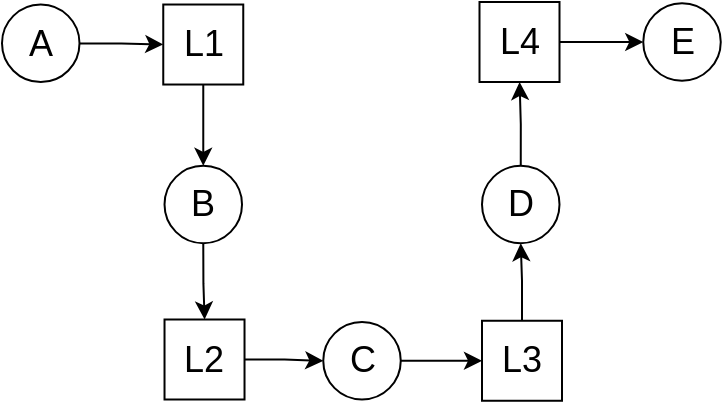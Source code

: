 <mxfile version="24.7.17">
  <diagram name="Page-1" id="N9sTalgaNJs5XKEDTspN">
    <mxGraphModel dx="789" dy="622" grid="1" gridSize="10" guides="1" tooltips="1" connect="1" arrows="1" fold="1" page="1" pageScale="1" pageWidth="1169" pageHeight="827" math="0" shadow="0">
      <root>
        <mxCell id="0" />
        <mxCell id="1" parent="0" />
        <mxCell id="Uw4GRh0StcFXyU0OGhcB-20" style="edgeStyle=orthogonalEdgeStyle;rounded=0;orthogonalLoop=1;jettySize=auto;html=1;entryX=0.5;entryY=0;entryDx=0;entryDy=0;" edge="1" parent="1" source="Uw4GRh0StcFXyU0OGhcB-2" target="Uw4GRh0StcFXyU0OGhcB-16">
          <mxGeometry relative="1" as="geometry" />
        </mxCell>
        <mxCell id="Uw4GRh0StcFXyU0OGhcB-2" value="&lt;font style=&quot;font-size: 18px;&quot;&gt;L1&lt;/font&gt;" style="whiteSpace=wrap;html=1;aspect=fixed;" vertex="1" parent="1">
          <mxGeometry x="400.63" y="281.26" width="40" height="40" as="geometry" />
        </mxCell>
        <mxCell id="Uw4GRh0StcFXyU0OGhcB-19" style="edgeStyle=orthogonalEdgeStyle;rounded=0;orthogonalLoop=1;jettySize=auto;html=1;entryX=0;entryY=0.5;entryDx=0;entryDy=0;" edge="1" parent="1" source="Uw4GRh0StcFXyU0OGhcB-7" target="Uw4GRh0StcFXyU0OGhcB-2">
          <mxGeometry relative="1" as="geometry" />
        </mxCell>
        <mxCell id="Uw4GRh0StcFXyU0OGhcB-7" value="&lt;font style=&quot;font-size: 18px;&quot;&gt;A&lt;/font&gt;" style="ellipse;whiteSpace=wrap;html=1;aspect=fixed;" vertex="1" parent="1">
          <mxGeometry x="320" y="281.26" width="38.75" height="38.75" as="geometry" />
        </mxCell>
        <mxCell id="Uw4GRh0StcFXyU0OGhcB-26" style="edgeStyle=orthogonalEdgeStyle;rounded=0;orthogonalLoop=1;jettySize=auto;html=1;" edge="1" parent="1" source="Uw4GRh0StcFXyU0OGhcB-11" target="Uw4GRh0StcFXyU0OGhcB-18">
          <mxGeometry relative="1" as="geometry" />
        </mxCell>
        <mxCell id="Uw4GRh0StcFXyU0OGhcB-11" value="&lt;font style=&quot;font-size: 18px;&quot;&gt;L4&lt;/font&gt;" style="whiteSpace=wrap;html=1;aspect=fixed;" vertex="1" parent="1">
          <mxGeometry x="558.75" y="280" width="40" height="40" as="geometry" />
        </mxCell>
        <mxCell id="Uw4GRh0StcFXyU0OGhcB-22" style="edgeStyle=orthogonalEdgeStyle;rounded=0;orthogonalLoop=1;jettySize=auto;html=1;" edge="1" parent="1" source="Uw4GRh0StcFXyU0OGhcB-12" target="Uw4GRh0StcFXyU0OGhcB-17">
          <mxGeometry relative="1" as="geometry" />
        </mxCell>
        <mxCell id="Uw4GRh0StcFXyU0OGhcB-12" value="&lt;font style=&quot;font-size: 18px;&quot;&gt;L2&lt;/font&gt;" style="whiteSpace=wrap;html=1;aspect=fixed;" vertex="1" parent="1">
          <mxGeometry x="401.26" y="438.75" width="40" height="40" as="geometry" />
        </mxCell>
        <mxCell id="Uw4GRh0StcFXyU0OGhcB-24" style="edgeStyle=orthogonalEdgeStyle;rounded=0;orthogonalLoop=1;jettySize=auto;html=1;" edge="1" parent="1" source="Uw4GRh0StcFXyU0OGhcB-13" target="Uw4GRh0StcFXyU0OGhcB-15">
          <mxGeometry relative="1" as="geometry" />
        </mxCell>
        <mxCell id="Uw4GRh0StcFXyU0OGhcB-13" value="&lt;font style=&quot;font-size: 18px;&quot;&gt;L3&lt;/font&gt;" style="whiteSpace=wrap;html=1;aspect=fixed;" vertex="1" parent="1">
          <mxGeometry x="560" y="439.38" width="40" height="40" as="geometry" />
        </mxCell>
        <mxCell id="Uw4GRh0StcFXyU0OGhcB-25" style="edgeStyle=orthogonalEdgeStyle;rounded=0;orthogonalLoop=1;jettySize=auto;html=1;" edge="1" parent="1" source="Uw4GRh0StcFXyU0OGhcB-15" target="Uw4GRh0StcFXyU0OGhcB-11">
          <mxGeometry relative="1" as="geometry" />
        </mxCell>
        <mxCell id="Uw4GRh0StcFXyU0OGhcB-15" value="&lt;font style=&quot;font-size: 18px;&quot;&gt;D&lt;/font&gt;" style="ellipse;whiteSpace=wrap;html=1;aspect=fixed;" vertex="1" parent="1">
          <mxGeometry x="560" y="361.88" width="38.75" height="38.75" as="geometry" />
        </mxCell>
        <mxCell id="Uw4GRh0StcFXyU0OGhcB-27" style="edgeStyle=orthogonalEdgeStyle;rounded=0;orthogonalLoop=1;jettySize=auto;html=1;" edge="1" parent="1" source="Uw4GRh0StcFXyU0OGhcB-16" target="Uw4GRh0StcFXyU0OGhcB-12">
          <mxGeometry relative="1" as="geometry" />
        </mxCell>
        <mxCell id="Uw4GRh0StcFXyU0OGhcB-16" value="&lt;font style=&quot;font-size: 18px;&quot;&gt;B&lt;/font&gt;" style="ellipse;whiteSpace=wrap;html=1;aspect=fixed;" vertex="1" parent="1">
          <mxGeometry x="401.26" y="361.88" width="38.75" height="38.75" as="geometry" />
        </mxCell>
        <mxCell id="Uw4GRh0StcFXyU0OGhcB-23" style="edgeStyle=orthogonalEdgeStyle;rounded=0;orthogonalLoop=1;jettySize=auto;html=1;" edge="1" parent="1" source="Uw4GRh0StcFXyU0OGhcB-17" target="Uw4GRh0StcFXyU0OGhcB-13">
          <mxGeometry relative="1" as="geometry" />
        </mxCell>
        <mxCell id="Uw4GRh0StcFXyU0OGhcB-17" value="&lt;font style=&quot;font-size: 18px;&quot;&gt;C&lt;/font&gt;" style="ellipse;whiteSpace=wrap;html=1;aspect=fixed;" vertex="1" parent="1">
          <mxGeometry x="480.63" y="440" width="38.75" height="38.75" as="geometry" />
        </mxCell>
        <mxCell id="Uw4GRh0StcFXyU0OGhcB-18" value="&lt;font style=&quot;font-size: 18px;&quot;&gt;E&lt;/font&gt;" style="ellipse;whiteSpace=wrap;html=1;aspect=fixed;" vertex="1" parent="1">
          <mxGeometry x="640.63" y="280.63" width="38.75" height="38.75" as="geometry" />
        </mxCell>
      </root>
    </mxGraphModel>
  </diagram>
</mxfile>
